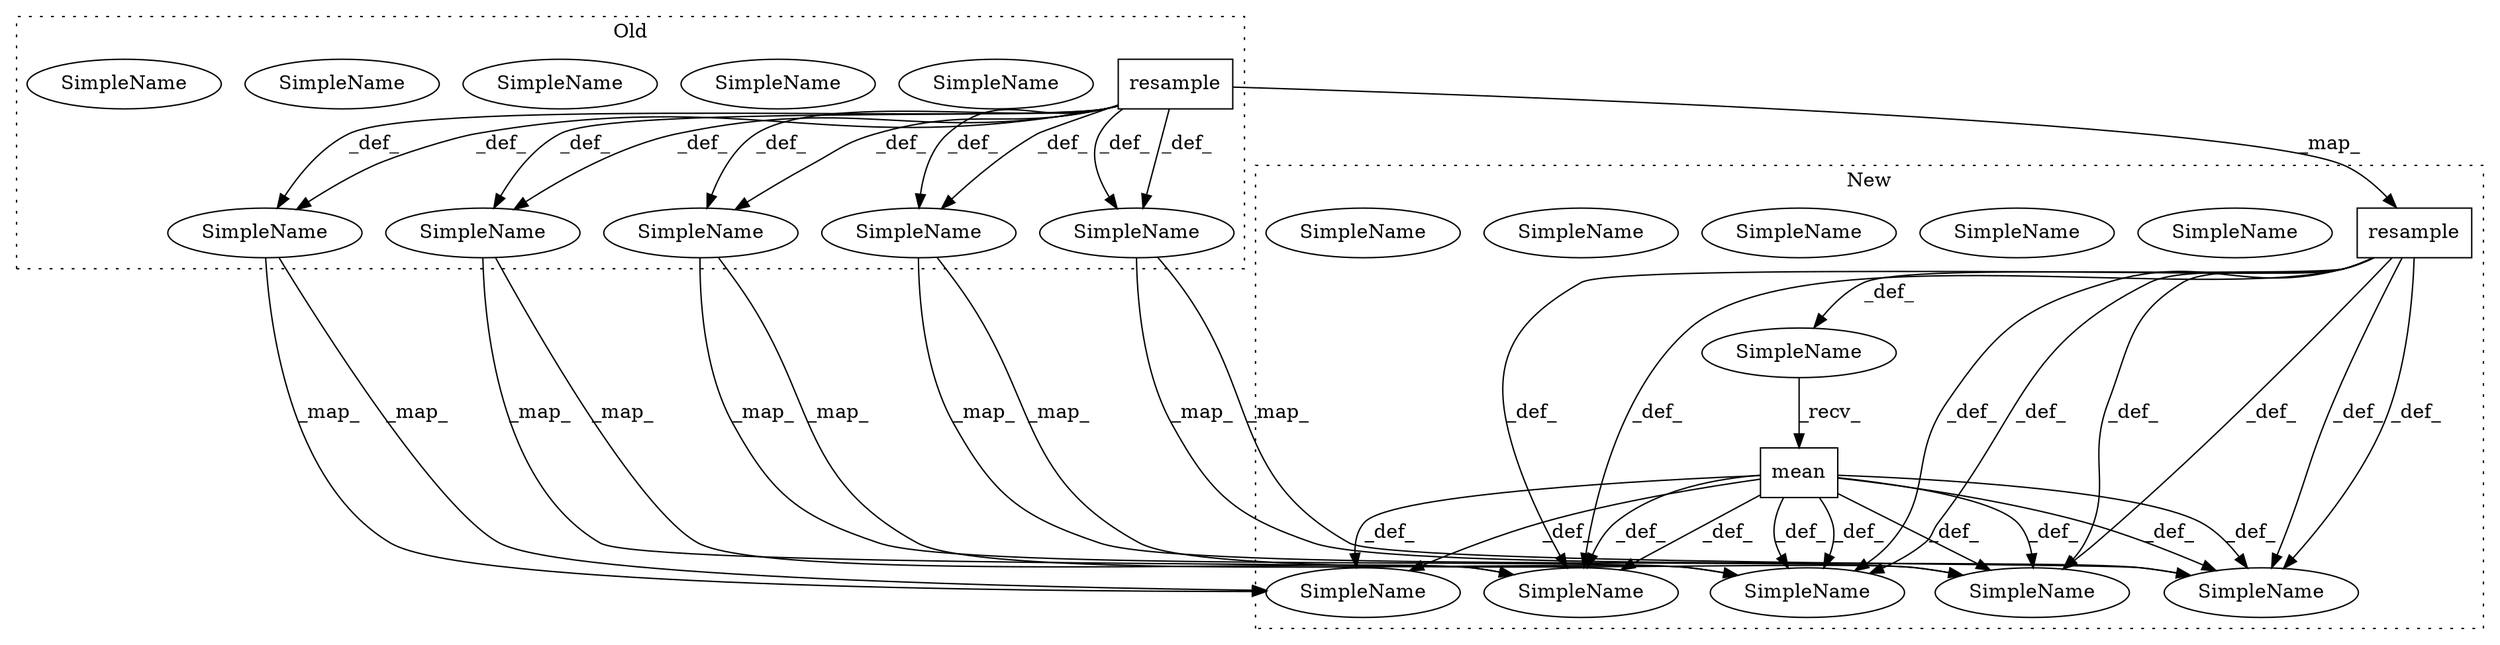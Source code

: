 digraph G {
subgraph cluster0 {
1 [label="resample" a="32" s="2035,2047" l="9,1" shape="box"];
3 [label="SimpleName" a="42" s="2797" l="19" shape="ellipse"];
6 [label="SimpleName" a="42" s="2797" l="19" shape="ellipse"];
9 [label="SimpleName" a="42" s="2180" l="10" shape="ellipse"];
12 [label="SimpleName" a="42" s="2180" l="10" shape="ellipse"];
13 [label="SimpleName" a="42" s="2013" l="10" shape="ellipse"];
16 [label="SimpleName" a="42" s="2013" l="10" shape="ellipse"];
17 [label="SimpleName" a="42" s="2729" l="19" shape="ellipse"];
20 [label="SimpleName" a="42" s="2729" l="19" shape="ellipse"];
21 [label="SimpleName" a="42" s="2429" l="19" shape="ellipse"];
24 [label="SimpleName" a="42" s="2429" l="19" shape="ellipse"];
label = "Old";
style="dotted";
}
subgraph cluster1 {
2 [label="resample" a="32" s="2096,2108" l="9,1" shape="box"];
4 [label="SimpleName" a="42" s="2865" l="19" shape="ellipse"];
5 [label="SimpleName" a="42" s="2865" l="19" shape="ellipse"];
7 [label="SimpleName" a="42" s="" l="" shape="ellipse"];
8 [label="mean" a="32" s="2110" l="6" shape="box"];
10 [label="SimpleName" a="42" s="2248" l="10" shape="ellipse"];
11 [label="SimpleName" a="42" s="2248" l="10" shape="ellipse"];
14 [label="SimpleName" a="42" s="2074" l="10" shape="ellipse"];
15 [label="SimpleName" a="42" s="2074" l="10" shape="ellipse"];
18 [label="SimpleName" a="42" s="2797" l="19" shape="ellipse"];
19 [label="SimpleName" a="42" s="2797" l="19" shape="ellipse"];
22 [label="SimpleName" a="42" s="2497" l="19" shape="ellipse"];
23 [label="SimpleName" a="42" s="2497" l="19" shape="ellipse"];
label = "New";
style="dotted";
}
1 -> 24 [label="_def_"];
1 -> 2 [label="_map_"];
1 -> 6 [label="_def_"];
1 -> 6 [label="_def_"];
1 -> 12 [label="_def_"];
1 -> 20 [label="_def_"];
1 -> 16 [label="_def_"];
1 -> 16 [label="_def_"];
1 -> 12 [label="_def_"];
1 -> 20 [label="_def_"];
1 -> 24 [label="_def_"];
2 -> 23 [label="_def_"];
2 -> 11 [label="_def_"];
2 -> 23 [label="_def_"];
2 -> 15 [label="_def_"];
2 -> 7 [label="_def_"];
2 -> 15 [label="_def_"];
2 -> 19 [label="_def_"];
2 -> 11 [label="_def_"];
2 -> 19 [label="_def_"];
6 -> 5 [label="_map_"];
6 -> 5 [label="_map_"];
7 -> 8 [label="_recv_"];
8 -> 11 [label="_def_"];
8 -> 15 [label="_def_"];
8 -> 11 [label="_def_"];
8 -> 23 [label="_def_"];
8 -> 15 [label="_def_"];
8 -> 19 [label="_def_"];
8 -> 19 [label="_def_"];
8 -> 23 [label="_def_"];
8 -> 5 [label="_def_"];
8 -> 5 [label="_def_"];
12 -> 11 [label="_map_"];
12 -> 11 [label="_map_"];
16 -> 15 [label="_map_"];
16 -> 15 [label="_map_"];
20 -> 19 [label="_map_"];
20 -> 19 [label="_map_"];
24 -> 23 [label="_map_"];
24 -> 23 [label="_map_"];
}